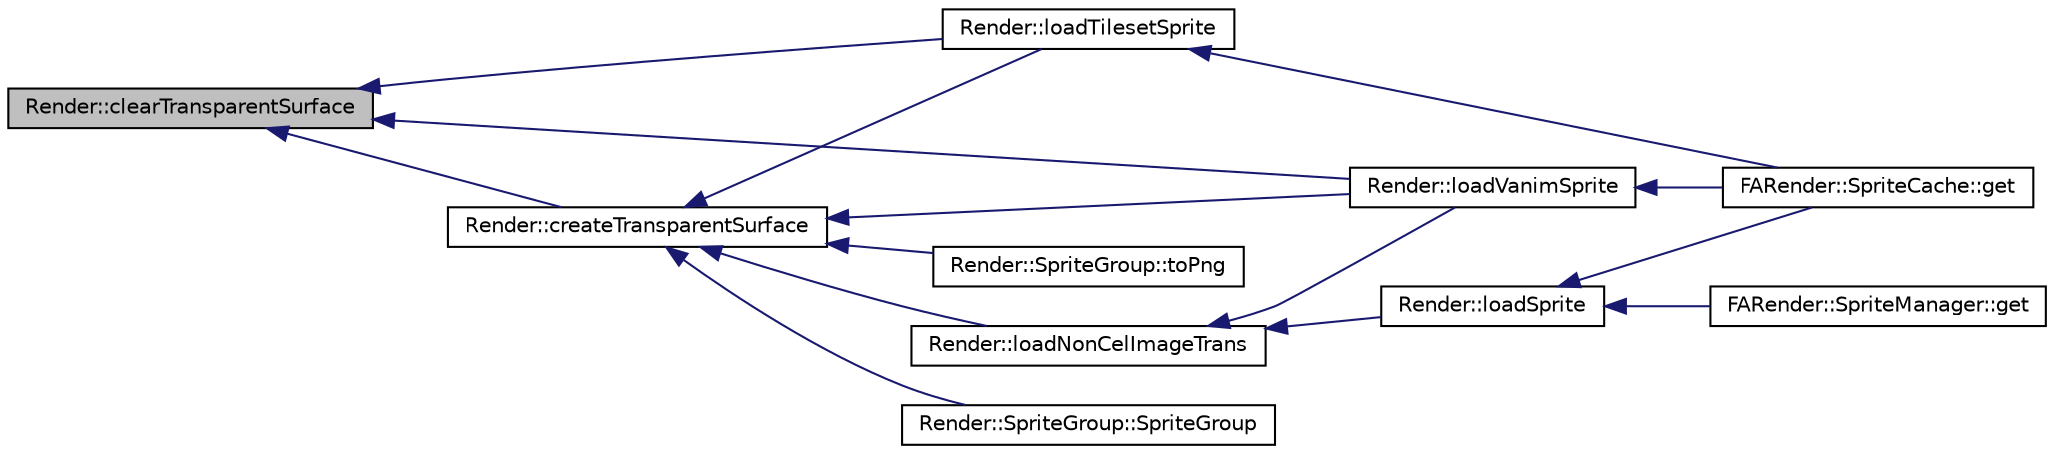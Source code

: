 digraph G
{
  edge [fontname="Helvetica",fontsize="10",labelfontname="Helvetica",labelfontsize="10"];
  node [fontname="Helvetica",fontsize="10",shape=record];
  rankdir="LR";
  Node1 [label="Render::clearTransparentSurface",height=0.2,width=0.4,color="black", fillcolor="grey75", style="filled" fontcolor="black"];
  Node1 -> Node2 [dir="back",color="midnightblue",fontsize="10",style="solid",fontname="Helvetica"];
  Node2 [label="Render::loadVanimSprite",height=0.2,width=0.4,color="black", fillcolor="white", style="filled",URL="$namespace_render.html#ac6568e7174aad7806fee63be8c2cca9c"];
  Node2 -> Node3 [dir="back",color="midnightblue",fontsize="10",style="solid",fontname="Helvetica"];
  Node3 [label="FARender::SpriteCache::get",height=0.2,width=0.4,color="black", fillcolor="white", style="filled",URL="$class_f_a_render_1_1_sprite_cache.html#aaede499b2c79f9f1cf535f37887d2f99",tooltip="To be called from the render thread."];
  Node1 -> Node4 [dir="back",color="midnightblue",fontsize="10",style="solid",fontname="Helvetica"];
  Node4 [label="Render::loadTilesetSprite",height=0.2,width=0.4,color="black", fillcolor="white", style="filled",URL="$namespace_render.html#a5b51432e4c169b5593556ea7ceebce69"];
  Node4 -> Node3 [dir="back",color="midnightblue",fontsize="10",style="solid",fontname="Helvetica"];
  Node1 -> Node5 [dir="back",color="midnightblue",fontsize="10",style="solid",fontname="Helvetica"];
  Node5 [label="Render::createTransparentSurface",height=0.2,width=0.4,color="black", fillcolor="white", style="filled",URL="$namespace_render.html#a83ee7f6e3cb7a513ab4bac2c05614c26"];
  Node5 -> Node6 [dir="back",color="midnightblue",fontsize="10",style="solid",fontname="Helvetica"];
  Node6 [label="Render::loadNonCelImageTrans",height=0.2,width=0.4,color="black", fillcolor="white", style="filled",URL="$namespace_render.html#a104d79dc130b58dd05645cc9ddfbe307"];
  Node6 -> Node7 [dir="back",color="midnightblue",fontsize="10",style="solid",fontname="Helvetica"];
  Node7 [label="Render::loadSprite",height=0.2,width=0.4,color="black", fillcolor="white", style="filled",URL="$namespace_render.html#a39ae636123baef1a7d42446331c82b28"];
  Node7 -> Node3 [dir="back",color="midnightblue",fontsize="10",style="solid",fontname="Helvetica"];
  Node7 -> Node8 [dir="back",color="midnightblue",fontsize="10",style="solid",fontname="Helvetica"];
  Node8 [label="FARender::SpriteManager::get",height=0.2,width=0.4,color="black", fillcolor="white", style="filled",URL="$class_f_a_render_1_1_sprite_manager.html#a4897198f560005dd7067150c3ed3ed2d",tooltip="To be called from the render thread."];
  Node6 -> Node2 [dir="back",color="midnightblue",fontsize="10",style="solid",fontname="Helvetica"];
  Node5 -> Node2 [dir="back",color="midnightblue",fontsize="10",style="solid",fontname="Helvetica"];
  Node5 -> Node9 [dir="back",color="midnightblue",fontsize="10",style="solid",fontname="Helvetica"];
  Node9 [label="Render::SpriteGroup::SpriteGroup",height=0.2,width=0.4,color="black", fillcolor="white", style="filled",URL="$class_render_1_1_sprite_group.html#aed43edd9c6f4f124541483fc9c3f19f9"];
  Node5 -> Node10 [dir="back",color="midnightblue",fontsize="10",style="solid",fontname="Helvetica"];
  Node10 [label="Render::SpriteGroup::toPng",height=0.2,width=0.4,color="black", fillcolor="white", style="filled",URL="$class_render_1_1_sprite_group.html#ac3be63d0ef9141cd581700e8c2bddecc"];
  Node5 -> Node4 [dir="back",color="midnightblue",fontsize="10",style="solid",fontname="Helvetica"];
}
